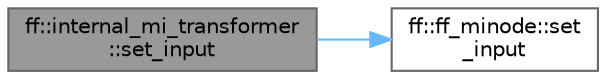 digraph "ff::internal_mi_transformer::set_input"
{
 // LATEX_PDF_SIZE
  bgcolor="transparent";
  edge [fontname=Helvetica,fontsize=10,labelfontname=Helvetica,labelfontsize=10];
  node [fontname=Helvetica,fontsize=10,shape=box,height=0.2,width=0.4];
  rankdir="LR";
  Node1 [id="Node000001",label="ff::internal_mi_transformer\l::set_input",height=0.2,width=0.4,color="gray40", fillcolor="grey60", style="filled", fontcolor="black",tooltip="Assembly input channels"];
  Node1 -> Node2 [id="edge2_Node000001_Node000002",color="steelblue1",style="solid",tooltip=" "];
  Node2 [id="Node000002",label="ff::ff_minode::set\l_input",height=0.2,width=0.4,color="grey40", fillcolor="white", style="filled",URL="$classff_1_1ff__minode.html#a8a3bc9d5aa6b570853922bc8fd1f07f9",tooltip="Assembly input channels"];
}
